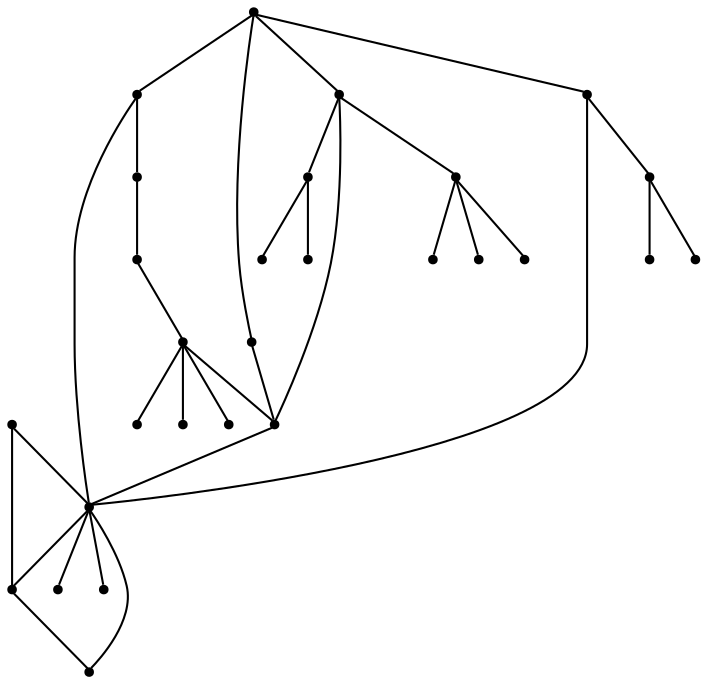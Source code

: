 graph {
  node [shape=point,comment="{\"directed\":false,\"doi\":\"10.1007/978-3-031-49275-4_5\",\"figure\":\"2 (1)\"}"]

  v0 [pos="754.7702272985529,200.07804088083037"]
  v1 [pos="731.8748995643341,344.028372521517"]
  v2 [pos="584.7889757062377,226.40268729370416"]
  v3 [pos="585.9516899238438,128.89663955038282"]
  v4 [pos="767.7931352430835,390.2143634317832"]
  v5 [pos="773.7190670651864,303.1305839694726"]
  v6 [pos="677.3829321949513,543.4951636024987"]
  v7 [pos="543.1531874501816,609.1506719824606"]
  v8 [pos="662.3888468902034,520.5502001695138"]
  v9 [pos="735.8922250292346,543.1993539087556"]
  v10 [pos="704.4913741321622,595.3401999780178"]
  v11 [pos="633.3342178409305,582.0051091581029"]
  v12 [pos="624.9620395899891,463.27096421805265"]
  v13 [pos="608.1260521782037,438.8965506742888"]
  v14 [pos="488.39030162719666,421.73144921947875"]
  v15 [pos="516.0821990909947,516.4912740364513"]
  v16 [pos="417.3623252065182,473.73901559869694"]
  v17 [pos="464.2906410559886,324.0669410813148"]
  v18 [pos="417.3623252065182,283.4820037100992"]
  v19 [pos="416.0912881193637,528.276352583219"]
  v20 [pos="346.3301837444805,421.73144921947875"]
  v21 [pos="360.28240461945717,291.0914092197389"]
  v22 [pos="417.666532196785,224.96916757406893"]
  v23 [pos="399.5219905314033,584.3886281951332"]
  v24 [pos="358.9280031167007,540.7448710672934"]
  v25 [pos="461.47768022228644,565.202457242058"]
  v26 [pos="354.8231799890479,363.84380674399915"]
  v27 [pos="288.0708887743765,416.3140367800691"]

  v0 -- v1 [id="-1",pos="754.7702272985529,200.07804088083037 731.8748995643341,344.028372521517 731.8748995643341,344.028372521517 731.8748995643341,344.028372521517"]
  v20 -- v27 [id="-2",pos="346.3301837444805,421.73144921947875 288.0708887743765,416.3140367800691 288.0708887743765,416.3140367800691 288.0708887743765,416.3140367800691"]
  v20 -- v26 [id="-3",pos="346.3301837444805,421.73144921947875 354.8231799890479,363.84380674399915 354.8231799890479,363.84380674399915 354.8231799890479,363.84380674399915"]
  v19 -- v25 [id="-4",pos="416.0912881193637,528.276352583219 461.47768022228644,565.202457242058 461.47768022228644,565.202457242058 461.47768022228644,565.202457242058"]
  v19 -- v24 [id="-5",pos="416.0912881193637,528.276352583219 358.9280031167007,540.7448710672934 358.9280031167007,540.7448710672934 358.9280031167007,540.7448710672934"]
  v19 -- v23 [id="-6",pos="416.0912881193637,528.276352583219 399.5219905314033,584.3886281951332 399.5219905314033,584.3886281951332 399.5219905314033,584.3886281951332"]
  v18 -- v22 [id="-7",pos="417.3623252065182,283.4820037100992 417.666532196785,224.96916757406893 417.666532196785,224.96916757406893 417.666532196785,224.96916757406893"]
  v18 -- v21 [id="-8",pos="417.3623252065182,283.4820037100992 360.28240461945717,291.0914092197389 360.28240461945717,291.0914092197389 360.28240461945717,291.0914092197389"]
  v16 -- v20 [id="-9",pos="417.3623252065182,473.73901559869694 346.3301837444805,421.73144921947875 346.3301837444805,421.73144921947875 346.3301837444805,421.73144921947875"]
  v16 -- v19 [id="-10",pos="417.3623252065182,473.73901559869694 416.0912881193637,528.276352583219 416.0912881193637,528.276352583219 416.0912881193637,528.276352583219"]
  v16 -- v7 [id="-11",pos="417.3623252065182,473.73901559869694 543.1531874501816,609.1506719824606 543.1531874501816,609.1506719824606 543.1531874501816,609.1506719824606"]
  v17 -- v18 [id="-13",pos="464.2906410559886,324.0669410813148 417.3623252065182,283.4820037100992 417.3623252065182,283.4820037100992 417.3623252065182,283.4820037100992"]
  v17 -- v1 [id="-14",pos="464.2906410559886,324.0669410813148 731.8748995643341,344.028372521517 731.8748995643341,344.028372521517 731.8748995643341,344.028372521517"]
  v14 -- v17 [id="-16",pos="488.39030162719666,421.73144921947875 464.2906410559886,324.0669410813148 464.2906410559886,324.0669410813148 464.2906410559886,324.0669410813148"]
  v14 -- v16 [id="-17",pos="488.39030162719666,421.73144921947875 417.3623252065182,473.73901559869694 417.3623252065182,473.73901559869694 417.3623252065182,473.73901559869694"]
  v14 -- v15 [id="-18",pos="488.39030162719666,421.73144921947875 516.0821990909947,516.4912740364513 516.0821990909947,516.4912740364513 516.0821990909947,516.4912740364513"]
  v14 -- v13 [id="-21",pos="488.39030162719666,421.73144921947875 608.1260521782037,438.8965506742888 608.1260521782037,438.8965506742888 608.1260521782037,438.8965506742888"]
  v15 -- v7 [id="-23",pos="516.0821990909947,516.4912740364513 543.1531874501816,609.1506719824606 543.1531874501816,609.1506719824606 543.1531874501816,609.1506719824606"]
  v7 -- v1 [id="-25",pos="543.1531874501816,609.1506719824606 731.8748995643341,344.028372521517 731.8748995643341,344.028372521517 731.8748995643341,344.028372521517"]
  v2 -- v3 [id="-26",pos="584.7889757062377,226.40268729370416 585.9516899238438,128.89663955038282 585.9516899238438,128.89663955038282 585.9516899238438,128.89663955038282"]
  v2 -- v0 [id="-27",pos="584.7889757062377,226.40268729370416 609.9138405417802,222.50635475197896 609.9138405417802,222.50635475197896 609.9138405417802,222.50635475197896 726.0865094897118,204.52040047332343 726.0865094897118,204.52040047332343 726.0865094897118,204.52040047332343 754.7702272985529,200.07804088083037 754.7702272985529,200.07804088083037 754.7702272985529,200.07804088083037"]
  v13 -- v12 [id="-29",pos="608.1260521782037,438.8965506742888 624.9620395899891,463.27096421805265 624.9620395899891,463.27096421805265 624.9620395899891,463.27096421805265"]
  v13 -- v1 [id="-31",pos="608.1260521782037,438.8965506742888 731.8748995643341,344.028372521517 731.8748995643341,344.028372521517 731.8748995643341,344.028372521517"]
  v12 -- v8 [id="-33",pos="624.9620395899891,463.27096421805265 662.3888468902034,520.5502001695138 662.3888468902034,520.5502001695138 662.3888468902034,520.5502001695138"]
  v8 -- v6 [id="-34",pos="662.3888468902034,520.5502001695138 677.3829321949513,543.4951636024987 677.3829321949513,543.4951636024987 677.3829321949513,543.4951636024987"]
  v6 -- v7 [id="-35",pos="677.3829321949513,543.4951636024987 543.1531874501816,609.1506719824606 543.1531874501816,609.1506719824606 543.1531874501816,609.1506719824606"]
  v6 -- v11 [id="-36",pos="677.3829321949513,543.4951636024987 633.3342178409305,582.0051091581029 633.3342178409305,582.0051091581029 633.3342178409305,582.0051091581029"]
  v6 -- v10 [id="-37",pos="677.3829321949513,543.4951636024987 704.4913741321622,595.3401999780178 704.4913741321622,595.3401999780178 704.4913741321622,595.3401999780178"]
  v6 -- v9 [id="-38",pos="677.3829321949513,543.4951636024987 735.8922250292346,543.1993539087556 735.8922250292346,543.1993539087556 735.8922250292346,543.1993539087556"]
  v1 -- v5 [id="-42",pos="731.8748995643341,344.028372521517 773.7190670651864,303.1305839694726 773.7190670651864,303.1305839694726 773.7190670651864,303.1305839694726"]
  v1 -- v3 [id="-43",pos="731.8748995643341,344.028372521517 585.9516899238438,128.89663955038282 585.9516899238438,128.89663955038282 585.9516899238438,128.89663955038282"]
  v1 -- v4 [id="-44",pos="731.8748995643341,344.028372521517 767.7931352430835,390.2143634317832 767.7931352430835,390.2143634317832 767.7931352430835,390.2143634317832"]
  v1 -- v2 [id="-45",pos="731.8748995643341,344.028372521517 584.7889757062377,226.40268729370416 584.7889757062377,226.40268729370416 584.7889757062377,226.40268729370416"]
}